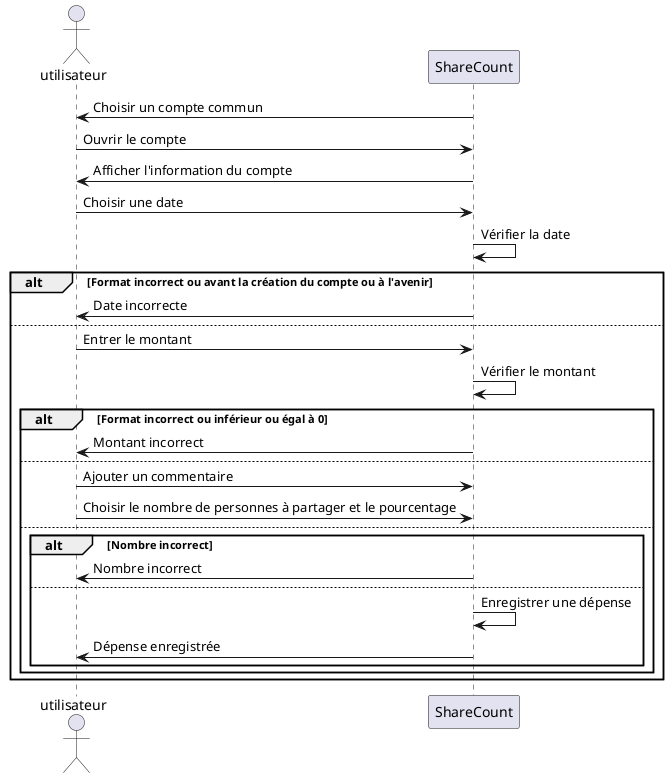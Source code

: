 @startuml  Enregistrer une dépense

actor utilisateur as u
participant ShareCount as sc

sc -> u : Choisir un compte commun
u -> sc : Ouvrir le compte
sc -> u : Afficher l'information du compte
u -> sc : Choisir une date
sc -> sc : Vérifier la date

alt Format incorrect ou avant la création du compte ou à l'avenir
sc -> u : Date incorrecte
else


u -> sc : Entrer le montant
sc -> sc : Vérifier le montant
alt Format incorrect ou inférieur ou égal à 0
sc -> u : Montant incorrect
else

u -> sc : Ajouter un commentaire
u -> sc : Choisir le nombre de personnes à partager et le pourcentage
else

alt Nombre incorrect
sc -> u : Nombre incorrect
else

sc -> sc : Enregistrer une dépense
sc -> u : Dépense enregistrée

end
end
end
@enduml